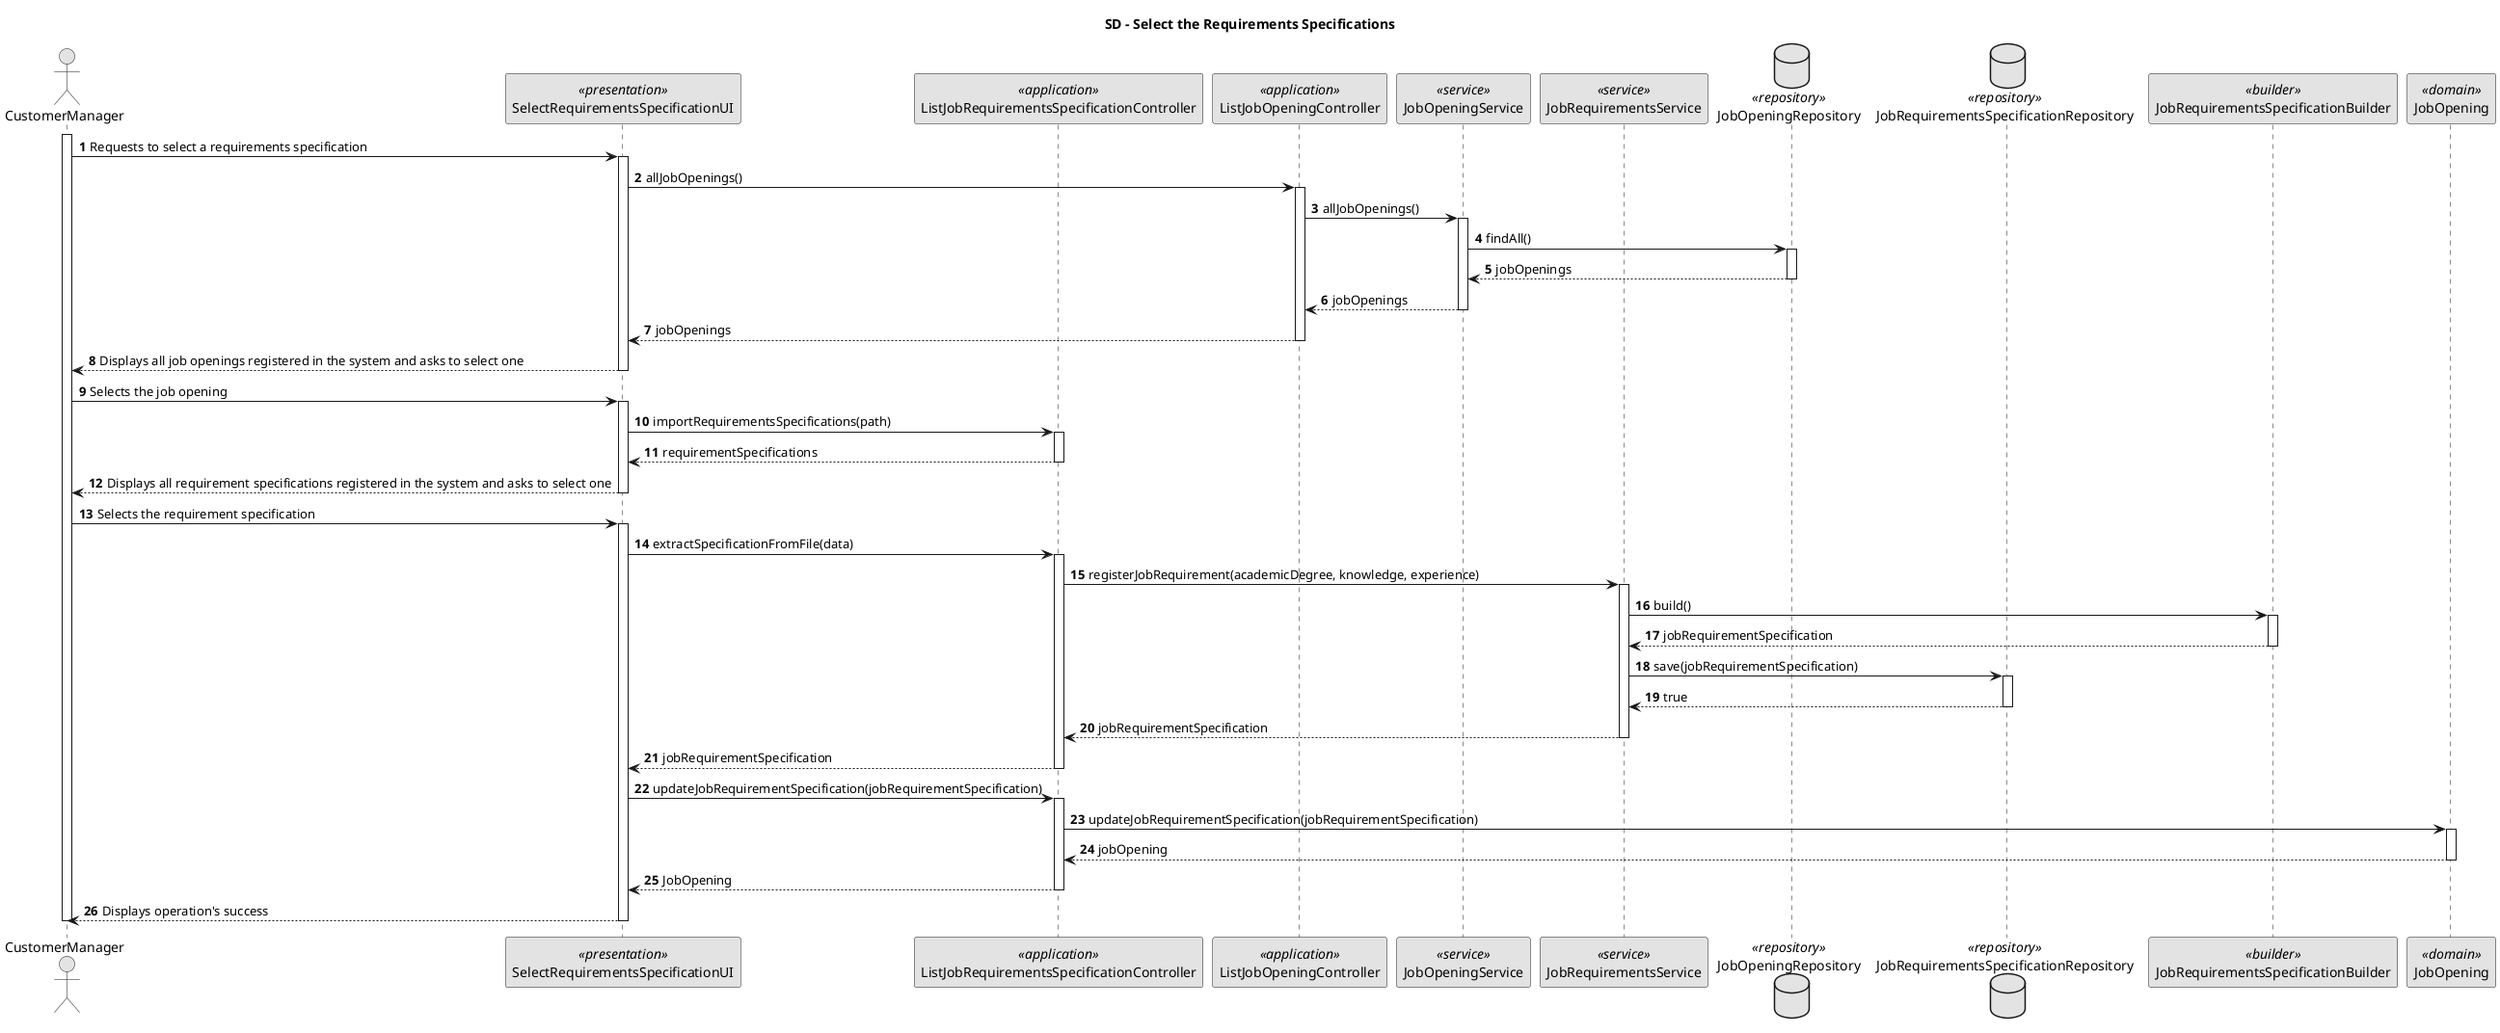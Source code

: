 @startuml
skinparam monochrome true
skinparam packageStyle rectangle
skinparam shadowing false

autonumber

title SD - Select the Requirements Specifications

'hide footbox

actor CustomerManager

participant SelectRequirementsSpecificationUI <<presentation>>

participant ListJobRequirementsSpecificationController <<application>>
participant ListJobOpeningController <<application>>

participant JobOpeningService <<service>>
participant JobRequirementsService <<service>>

database JobOpeningRepository <<repository>>
database JobRequirementsSpecificationRepository <<repository>>

participant JobRequirementsSpecificationBuilder <<builder>>

participant JobOpening <<domain>>

activate CustomerManager

CustomerManager -> SelectRequirementsSpecificationUI : Requests to select a requirements specification

activate SelectRequirementsSpecificationUI

SelectRequirementsSpecificationUI -> ListJobOpeningController : allJobOpenings()

activate ListJobOpeningController

ListJobOpeningController -> JobOpeningService : allJobOpenings()

activate JobOpeningService

JobOpeningService -> JobOpeningRepository : findAll()

activate JobOpeningRepository

JobOpeningRepository --> JobOpeningService : jobOpenings


deactivate JobOpeningRepository

JobOpeningService --> ListJobOpeningController : jobOpenings

deactivate JobOpeningService

ListJobOpeningController --> SelectRequirementsSpecificationUI : jobOpenings

deactivate ListJobOpeningController


SelectRequirementsSpecificationUI --> CustomerManager : Displays all job openings registered in the system and asks to select one

deactivate SelectRequirementsSpecificationUI

CustomerManager -> SelectRequirementsSpecificationUI : Selects the job opening

activate SelectRequirementsSpecificationUI

SelectRequirementsSpecificationUI -> ListJobRequirementsSpecificationController : importRequirementsSpecifications(path)

activate ListJobRequirementsSpecificationController

ListJobRequirementsSpecificationController --> SelectRequirementsSpecificationUI : requirementSpecifications

deactivate ListJobRequirementsSpecificationController

SelectRequirementsSpecificationUI --> CustomerManager : Displays all requirement specifications registered in the system and asks to select one

deactivate SelectRequirementsSpecificationUI

CustomerManager -> SelectRequirementsSpecificationUI : Selects the requirement specification

activate SelectRequirementsSpecificationUI

SelectRequirementsSpecificationUI -> ListJobRequirementsSpecificationController : extractSpecificationFromFile(data)

activate ListJobRequirementsSpecificationController

ListJobRequirementsSpecificationController -> JobRequirementsService : registerJobRequirement(academicDegree, knowledge, experience)

activate JobRequirementsService

JobRequirementsService -> JobRequirementsSpecificationBuilder : build()

activate JobRequirementsSpecificationBuilder

JobRequirementsSpecificationBuilder --> JobRequirementsService : jobRequirementSpecification

deactivate JobRequirementsSpecificationBuilder

JobRequirementsService -> JobRequirementsSpecificationRepository : save(jobRequirementSpecification)

activate JobRequirementsSpecificationRepository

JobRequirementsSpecificationRepository --> JobRequirementsService : true

deactivate JobRequirementsSpecificationRepository

JobRequirementsService --> ListJobRequirementsSpecificationController : jobRequirementSpecification

deactivate JobRequirementsService

ListJobRequirementsSpecificationController --> SelectRequirementsSpecificationUI : jobRequirementSpecification

deactivate ListJobRequirementsSpecificationController

SelectRequirementsSpecificationUI -> ListJobRequirementsSpecificationController : updateJobRequirementSpecification(jobRequirementSpecification)

activate ListJobRequirementsSpecificationController

ListJobRequirementsSpecificationController -> JobOpening : updateJobRequirementSpecification(jobRequirementSpecification)

activate JobOpening

JobOpening --> ListJobRequirementsSpecificationController : jobOpening

deactivate JobOpening

ListJobRequirementsSpecificationController --> SelectRequirementsSpecificationUI : JobOpening

deactivate ListJobRequirementsSpecificationController


SelectRequirementsSpecificationUI --> CustomerManager : Displays operation's success

deactivate SelectRequirementsSpecificationUI

deactivate CustomerManager

@enduml